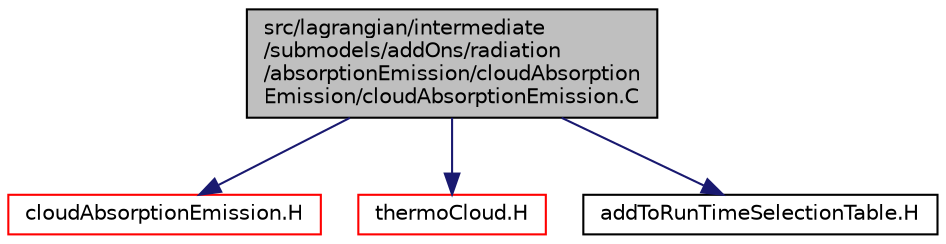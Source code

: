 digraph "src/lagrangian/intermediate/submodels/addOns/radiation/absorptionEmission/cloudAbsorptionEmission/cloudAbsorptionEmission.C"
{
  bgcolor="transparent";
  edge [fontname="Helvetica",fontsize="10",labelfontname="Helvetica",labelfontsize="10"];
  node [fontname="Helvetica",fontsize="10",shape=record];
  Node1 [label="src/lagrangian/intermediate\l/submodels/addOns/radiation\l/absorptionEmission/cloudAbsorption\lEmission/cloudAbsorptionEmission.C",height=0.2,width=0.4,color="black", fillcolor="grey75", style="filled", fontcolor="black"];
  Node1 -> Node2 [color="midnightblue",fontsize="10",style="solid",fontname="Helvetica"];
  Node2 [label="cloudAbsorptionEmission.H",height=0.2,width=0.4,color="red",URL="$a06742.html"];
  Node1 -> Node3 [color="midnightblue",fontsize="10",style="solid",fontname="Helvetica"];
  Node3 [label="thermoCloud.H",height=0.2,width=0.4,color="red",URL="$a06611.html"];
  Node1 -> Node4 [color="midnightblue",fontsize="10",style="solid",fontname="Helvetica"];
  Node4 [label="addToRunTimeSelectionTable.H",height=0.2,width=0.4,color="black",URL="$a08004.html",tooltip="Macros for easy insertion into run-time selection tables. "];
}
